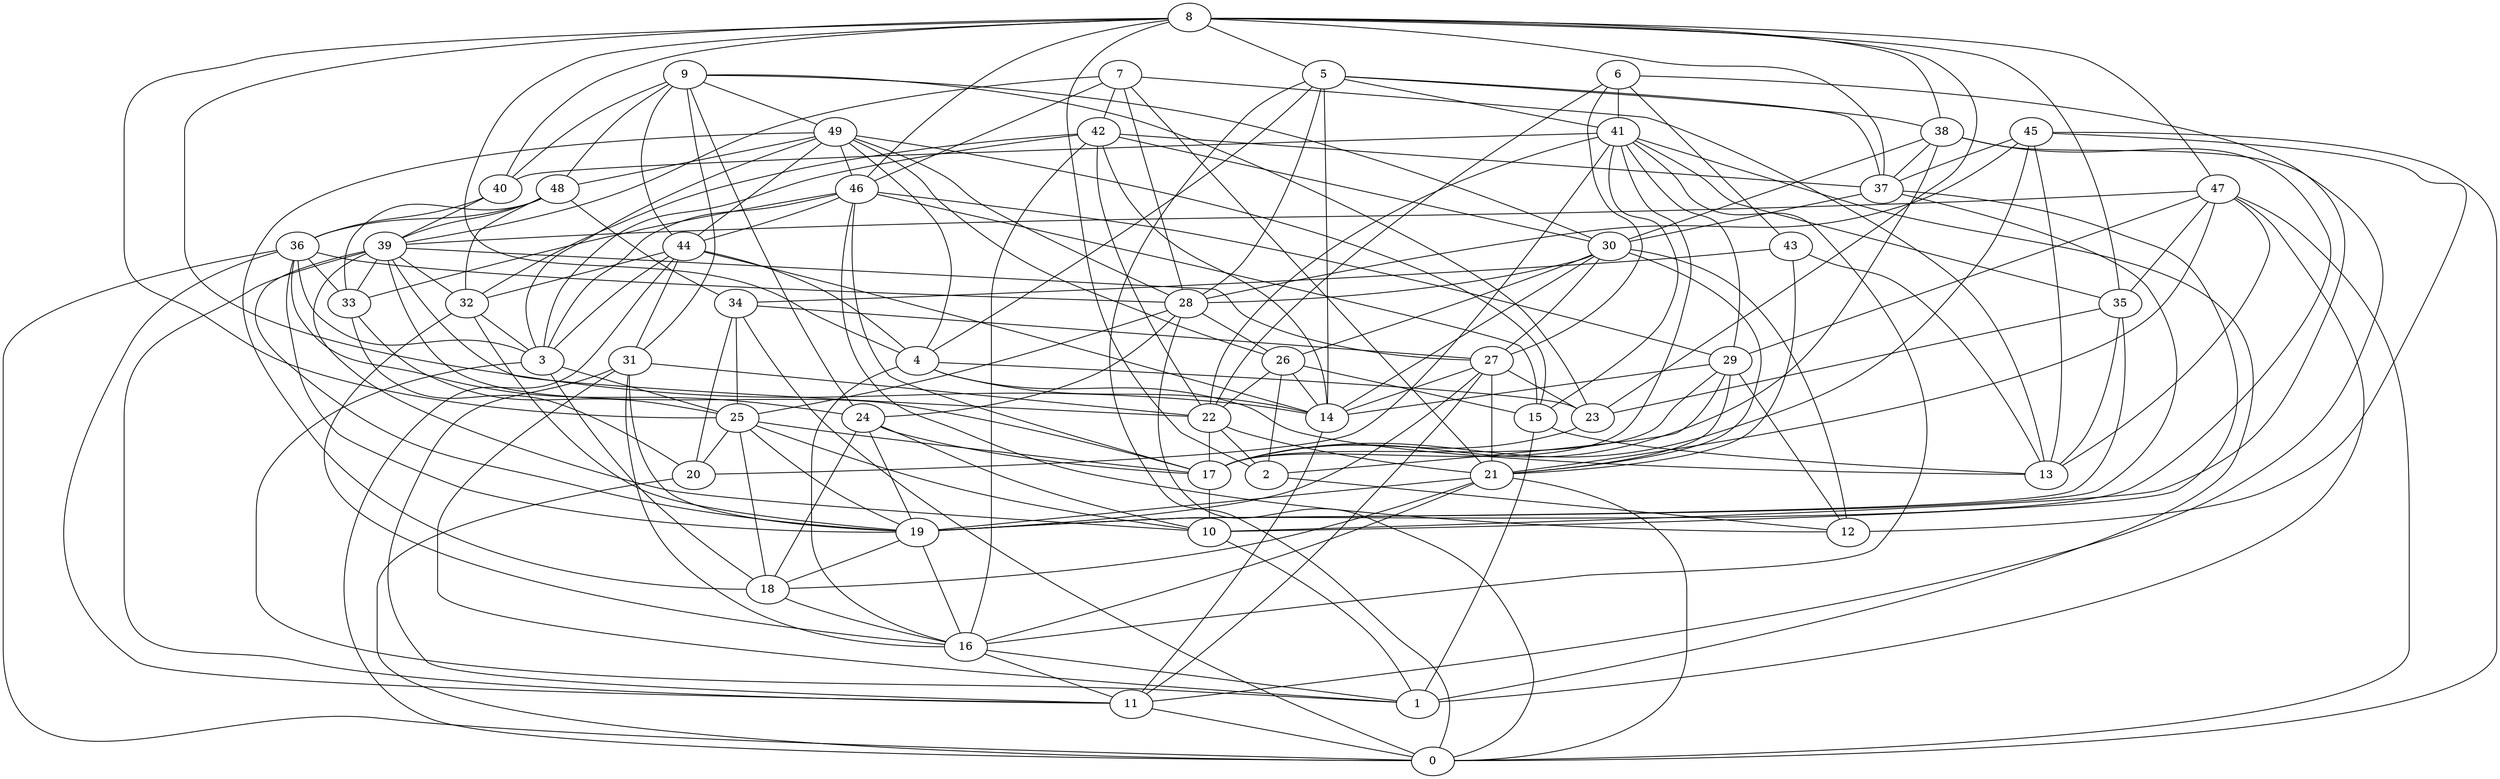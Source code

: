 digraph GG_graph {

subgraph G_graph {
edge [color = black]
"15" -> "13" [dir = none]
"42" -> "32" [dir = none]
"42" -> "16" [dir = none]
"42" -> "30" [dir = none]
"42" -> "22" [dir = none]
"42" -> "3" [dir = none]
"49" -> "4" [dir = none]
"49" -> "46" [dir = none]
"49" -> "15" [dir = none]
"49" -> "26" [dir = none]
"49" -> "18" [dir = none]
"49" -> "3" [dir = none]
"22" -> "21" [dir = none]
"25" -> "20" [dir = none]
"25" -> "18" [dir = none]
"25" -> "17" [dir = none]
"2" -> "12" [dir = none]
"44" -> "31" [dir = none]
"44" -> "3" [dir = none]
"44" -> "0" [dir = none]
"46" -> "33" [dir = none]
"46" -> "3" [dir = none]
"46" -> "17" [dir = none]
"18" -> "16" [dir = none]
"39" -> "10" [dir = none]
"39" -> "11" [dir = none]
"39" -> "22" [dir = none]
"19" -> "18" [dir = none]
"19" -> "16" [dir = none]
"29" -> "17" [dir = none]
"29" -> "21" [dir = none]
"37" -> "19" [dir = none]
"47" -> "1" [dir = none]
"47" -> "39" [dir = none]
"47" -> "0" [dir = none]
"16" -> "11" [dir = none]
"26" -> "22" [dir = none]
"26" -> "14" [dir = none]
"32" -> "16" [dir = none]
"45" -> "12" [dir = none]
"45" -> "37" [dir = none]
"45" -> "0" [dir = none]
"6" -> "41" [dir = none]
"6" -> "22" [dir = none]
"3" -> "18" [dir = none]
"30" -> "21" [dir = none]
"30" -> "12" [dir = none]
"30" -> "28" [dir = none]
"30" -> "27" [dir = none]
"21" -> "19" [dir = none]
"4" -> "16" [dir = none]
"4" -> "13" [dir = none]
"43" -> "13" [dir = none]
"43" -> "21" [dir = none]
"43" -> "34" [dir = none]
"9" -> "30" [dir = none]
"9" -> "49" [dir = none]
"9" -> "31" [dir = none]
"9" -> "24" [dir = none]
"36" -> "24" [dir = none]
"36" -> "0" [dir = none]
"36" -> "33" [dir = none]
"36" -> "28" [dir = none]
"48" -> "33" [dir = none]
"48" -> "36" [dir = none]
"28" -> "0" [dir = none]
"41" -> "17" [dir = none]
"41" -> "22" [dir = none]
"41" -> "20" [dir = none]
"41" -> "15" [dir = none]
"41" -> "35" [dir = none]
"40" -> "39" [dir = none]
"17" -> "10" [dir = none]
"7" -> "39" [dir = none]
"7" -> "21" [dir = none]
"38" -> "17" [dir = none]
"38" -> "37" [dir = none]
"8" -> "40" [dir = none]
"8" -> "2" [dir = none]
"8" -> "35" [dir = none]
"8" -> "4" [dir = none]
"8" -> "37" [dir = none]
"8" -> "23" [dir = none]
"5" -> "0" [dir = none]
"5" -> "37" [dir = none]
"5" -> "41" [dir = none]
"5" -> "38" [dir = none]
"5" -> "14" [dir = none]
"27" -> "14" [dir = none]
"27" -> "11" [dir = none]
"35" -> "23" [dir = none]
"35" -> "19" [dir = none]
"34" -> "0" [dir = none]
"31" -> "11" [dir = none]
"31" -> "19" [dir = none]
"31" -> "22" [dir = none]
"31" -> "16" [dir = none]
"31" -> "1" [dir = none]
"46" -> "44" [dir = none]
"21" -> "16" [dir = none]
"47" -> "35" [dir = none]
"28" -> "24" [dir = none]
"4" -> "14" [dir = none]
"9" -> "23" [dir = none]
"6" -> "10" [dir = none]
"39" -> "32" [dir = none]
"46" -> "15" [dir = none]
"14" -> "11" [dir = none]
"33" -> "20" [dir = none]
"25" -> "10" [dir = none]
"26" -> "2" [dir = none]
"37" -> "30" [dir = none]
"7" -> "13" [dir = none]
"49" -> "48" [dir = none]
"7" -> "42" [dir = none]
"33" -> "25" [dir = none]
"8" -> "25" [dir = none]
"37" -> "10" [dir = none]
"28" -> "25" [dir = none]
"48" -> "32" [dir = none]
"22" -> "2" [dir = none]
"44" -> "4" [dir = none]
"9" -> "44" [dir = none]
"26" -> "15" [dir = none]
"38" -> "11" [dir = none]
"47" -> "29" [dir = none]
"45" -> "13" [dir = none]
"16" -> "1" [dir = none]
"11" -> "0" [dir = none]
"8" -> "5" [dir = none]
"24" -> "17" [dir = none]
"38" -> "19" [dir = none]
"49" -> "44" [dir = none]
"30" -> "26" [dir = none]
"24" -> "18" [dir = none]
"40" -> "36" [dir = none]
"36" -> "3" [dir = none]
"27" -> "23" [dir = none]
"48" -> "34" [dir = none]
"46" -> "29" [dir = none]
"41" -> "16" [dir = none]
"29" -> "12" [dir = none]
"21" -> "18" [dir = none]
"4" -> "23" [dir = none]
"41" -> "29" [dir = none]
"42" -> "14" [dir = none]
"39" -> "33" [dir = none]
"8" -> "38" [dir = none]
"10" -> "1" [dir = none]
"29" -> "14" [dir = none]
"39" -> "17" [dir = none]
"41" -> "1" [dir = none]
"39" -> "19" [dir = none]
"7" -> "28" [dir = none]
"48" -> "39" [dir = none]
"3" -> "1" [dir = none]
"29" -> "2" [dir = none]
"30" -> "14" [dir = none]
"5" -> "4" [dir = none]
"32" -> "3" [dir = none]
"3" -> "25" [dir = none]
"8" -> "47" [dir = none]
"36" -> "11" [dir = none]
"27" -> "21" [dir = none]
"9" -> "48" [dir = none]
"34" -> "25" [dir = none]
"24" -> "19" [dir = none]
"36" -> "19" [dir = none]
"5" -> "28" [dir = none]
"9" -> "40" [dir = none]
"38" -> "30" [dir = none]
"41" -> "40" [dir = none]
"20" -> "0" [dir = none]
"45" -> "17" [dir = none]
"28" -> "26" [dir = none]
"8" -> "14" [dir = none]
"7" -> "46" [dir = none]
"23" -> "17" [dir = none]
"49" -> "28" [dir = none]
"39" -> "27" [dir = none]
"47" -> "13" [dir = none]
"34" -> "20" [dir = none]
"15" -> "1" [dir = none]
"44" -> "32" [dir = none]
"8" -> "46" [dir = none]
"32" -> "19" [dir = none]
"22" -> "17" [dir = none]
"27" -> "19" [dir = none]
"21" -> "0" [dir = none]
"6" -> "27" [dir = none]
"45" -> "28" [dir = none]
"47" -> "21" [dir = none]
"46" -> "12" [dir = none]
"24" -> "10" [dir = none]
"25" -> "19" [dir = none]
"6" -> "43" [dir = none]
"35" -> "13" [dir = none]
"34" -> "27" [dir = none]
"44" -> "14" [dir = none]
"42" -> "37" [dir = none]
}

}
